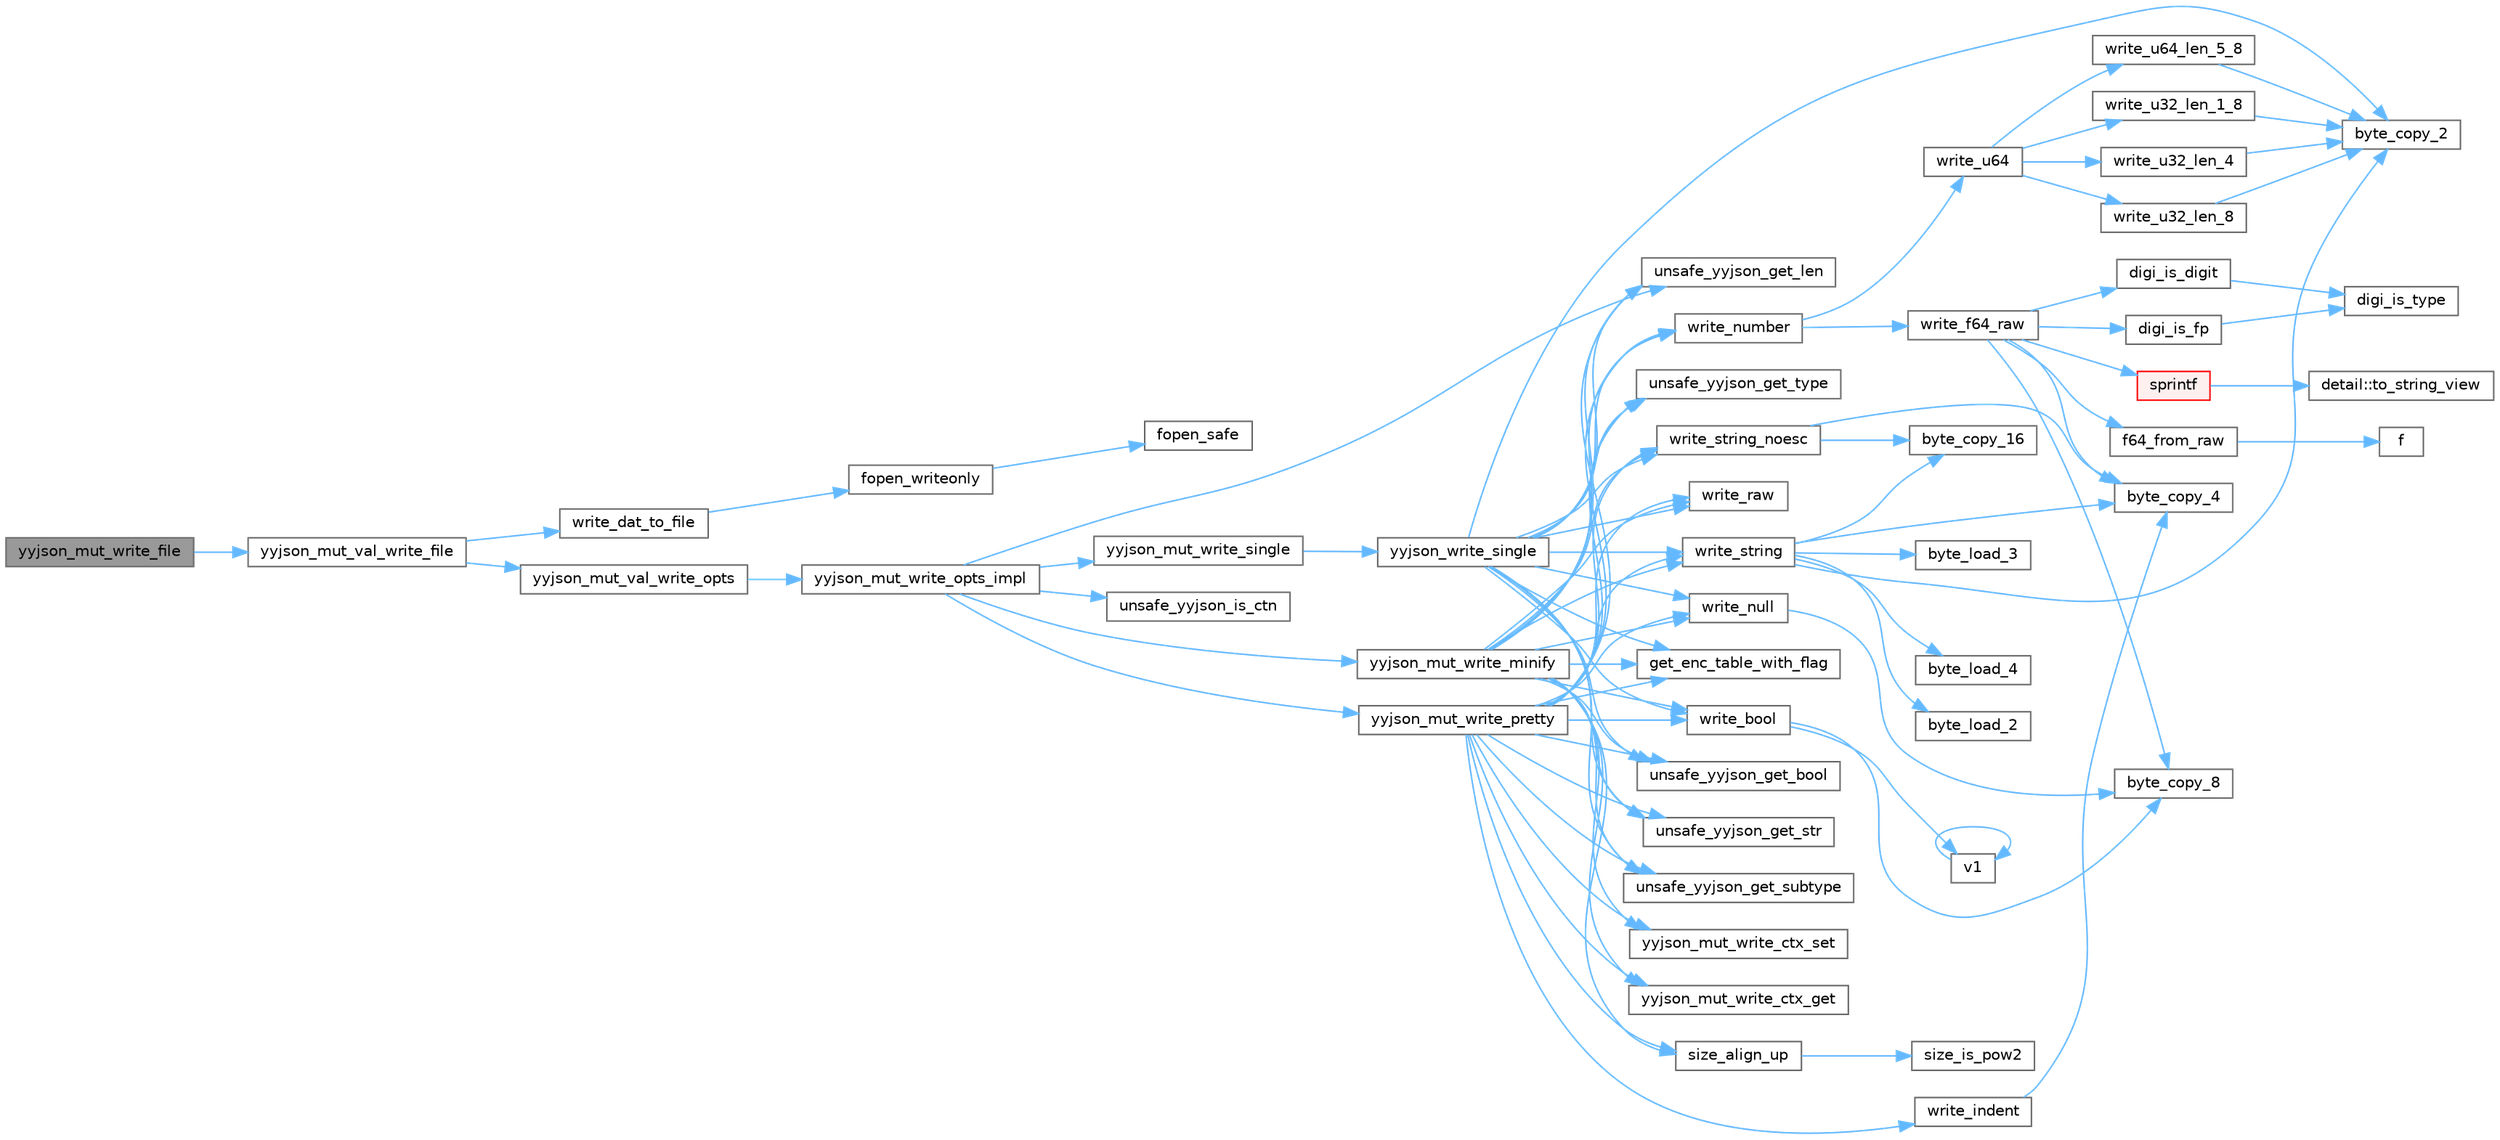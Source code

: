digraph "yyjson_mut_write_file"
{
 // LATEX_PDF_SIZE
  bgcolor="transparent";
  edge [fontname=Helvetica,fontsize=10,labelfontname=Helvetica,labelfontsize=10];
  node [fontname=Helvetica,fontsize=10,shape=box,height=0.2,width=0.4];
  rankdir="LR";
  Node1 [id="Node000001",label="yyjson_mut_write_file",height=0.2,width=0.4,color="gray40", fillcolor="grey60", style="filled", fontcolor="black",tooltip=" "];
  Node1 -> Node2 [id="edge91_Node000001_Node000002",color="steelblue1",style="solid",tooltip=" "];
  Node2 [id="Node000002",label="yyjson_mut_val_write_file",height=0.2,width=0.4,color="grey40", fillcolor="white", style="filled",URL="$yyjson_8c.html#a8a9810ca1ea917038b5a9f0f6e9bd0cb",tooltip=" "];
  Node2 -> Node3 [id="edge92_Node000002_Node000003",color="steelblue1",style="solid",tooltip=" "];
  Node3 [id="Node000003",label="write_dat_to_file",height=0.2,width=0.4,color="grey40", fillcolor="white", style="filled",URL="$yyjson_8c.html#a5fd11ce8d85dbe05203a501b4280e953",tooltip=" "];
  Node3 -> Node4 [id="edge93_Node000003_Node000004",color="steelblue1",style="solid",tooltip=" "];
  Node4 [id="Node000004",label="fopen_writeonly",height=0.2,width=0.4,color="grey40", fillcolor="white", style="filled",URL="$yyjson_8c.html#abaf8e2ac34796fc7ac4c65f91aac1f0b",tooltip=" "];
  Node4 -> Node5 [id="edge94_Node000004_Node000005",color="steelblue1",style="solid",tooltip=" "];
  Node5 [id="Node000005",label="fopen_safe",height=0.2,width=0.4,color="grey40", fillcolor="white", style="filled",URL="$yyjson_8c.html#a74511b3384b24165891c46e093354e8d",tooltip=" "];
  Node2 -> Node6 [id="edge95_Node000002_Node000006",color="steelblue1",style="solid",tooltip=" "];
  Node6 [id="Node000006",label="yyjson_mut_val_write_opts",height=0.2,width=0.4,color="grey40", fillcolor="white", style="filled",URL="$yyjson_8c.html#aa81190c624ca865e34e8492c4987feef",tooltip=" "];
  Node6 -> Node7 [id="edge96_Node000006_Node000007",color="steelblue1",style="solid",tooltip=" "];
  Node7 [id="Node000007",label="yyjson_mut_write_opts_impl",height=0.2,width=0.4,color="grey40", fillcolor="white", style="filled",URL="$yyjson_8c.html#a9419498fed912dda63693d15ff91c74c",tooltip=" "];
  Node7 -> Node8 [id="edge97_Node000007_Node000008",color="steelblue1",style="solid",tooltip=" "];
  Node8 [id="Node000008",label="unsafe_yyjson_get_len",height=0.2,width=0.4,color="grey40", fillcolor="white", style="filled",URL="$yyjson_8h.html#a445bf8a7f9981e4797bf95db944ddf8f",tooltip=" "];
  Node7 -> Node9 [id="edge98_Node000007_Node000009",color="steelblue1",style="solid",tooltip=" "];
  Node9 [id="Node000009",label="unsafe_yyjson_is_ctn",height=0.2,width=0.4,color="grey40", fillcolor="white", style="filled",URL="$yyjson_8h.html#afe1e8995e63d29297d569c4a848bf5a2",tooltip=" "];
  Node7 -> Node10 [id="edge99_Node000007_Node000010",color="steelblue1",style="solid",tooltip=" "];
  Node10 [id="Node000010",label="yyjson_mut_write_minify",height=0.2,width=0.4,color="grey40", fillcolor="white", style="filled",URL="$yyjson_8c.html#a41b0f7caeaed5e6075fdbad6e37daa44",tooltip=" "];
  Node10 -> Node11 [id="edge100_Node000010_Node000011",color="steelblue1",style="solid",tooltip=" "];
  Node11 [id="Node000011",label="get_enc_table_with_flag",height=0.2,width=0.4,color="grey40", fillcolor="white", style="filled",URL="$yyjson_8c.html#a4b810e39a1c70f479ea48f4b6be239b0",tooltip=" "];
  Node10 -> Node12 [id="edge101_Node000010_Node000012",color="steelblue1",style="solid",tooltip=" "];
  Node12 [id="Node000012",label="size_align_up",height=0.2,width=0.4,color="grey40", fillcolor="white", style="filled",URL="$yyjson_8c.html#aee0ecba3f0e01a145a4bd084c40b53b6",tooltip=" "];
  Node12 -> Node13 [id="edge102_Node000012_Node000013",color="steelblue1",style="solid",tooltip=" "];
  Node13 [id="Node000013",label="size_is_pow2",height=0.2,width=0.4,color="grey40", fillcolor="white", style="filled",URL="$yyjson_8c.html#a9c435a75a5fc566d5382ba2646704a18",tooltip=" "];
  Node10 -> Node14 [id="edge103_Node000010_Node000014",color="steelblue1",style="solid",tooltip=" "];
  Node14 [id="Node000014",label="unsafe_yyjson_get_bool",height=0.2,width=0.4,color="grey40", fillcolor="white", style="filled",URL="$yyjson_8h.html#a3ef8c1e13a7f67eead2d945125769f90",tooltip=" "];
  Node10 -> Node8 [id="edge104_Node000010_Node000008",color="steelblue1",style="solid",tooltip=" "];
  Node10 -> Node15 [id="edge105_Node000010_Node000015",color="steelblue1",style="solid",tooltip=" "];
  Node15 [id="Node000015",label="unsafe_yyjson_get_str",height=0.2,width=0.4,color="grey40", fillcolor="white", style="filled",URL="$yyjson_8h.html#a879b3c14194afd5b60d663640998c020",tooltip=" "];
  Node10 -> Node16 [id="edge106_Node000010_Node000016",color="steelblue1",style="solid",tooltip=" "];
  Node16 [id="Node000016",label="unsafe_yyjson_get_subtype",height=0.2,width=0.4,color="grey40", fillcolor="white", style="filled",URL="$yyjson_8h.html#a735848e46f26bfe3dfb333c7f890205e",tooltip=" "];
  Node10 -> Node17 [id="edge107_Node000010_Node000017",color="steelblue1",style="solid",tooltip=" "];
  Node17 [id="Node000017",label="unsafe_yyjson_get_type",height=0.2,width=0.4,color="grey40", fillcolor="white", style="filled",URL="$yyjson_8h.html#a25aa2b2a33dccb9af7da4576b3cbe6ab",tooltip=" "];
  Node10 -> Node18 [id="edge108_Node000010_Node000018",color="steelblue1",style="solid",tooltip=" "];
  Node18 [id="Node000018",label="write_bool",height=0.2,width=0.4,color="grey40", fillcolor="white", style="filled",URL="$yyjson_8c.html#a8f48aafc5963521f3da75e2448f0d084",tooltip=" "];
  Node18 -> Node19 [id="edge109_Node000018_Node000019",color="steelblue1",style="solid",tooltip=" "];
  Node19 [id="Node000019",label="byte_copy_8",height=0.2,width=0.4,color="grey40", fillcolor="white", style="filled",URL="$yyjson_8c.html#a03dd49c937c12d9a85deaac184d25eb9",tooltip=" "];
  Node18 -> Node20 [id="edge110_Node000018_Node000020",color="steelblue1",style="solid",tooltip=" "];
  Node20 [id="Node000020",label="v1",height=0.2,width=0.4,color="grey40", fillcolor="white", style="filled",URL="$_tutorial___reshape_mat2_vec_8cpp.html#a10bd710692c91bc238f2e1da77730678",tooltip=" "];
  Node20 -> Node20 [id="edge111_Node000020_Node000020",color="steelblue1",style="solid",tooltip=" "];
  Node10 -> Node21 [id="edge112_Node000010_Node000021",color="steelblue1",style="solid",tooltip=" "];
  Node21 [id="Node000021",label="write_null",height=0.2,width=0.4,color="grey40", fillcolor="white", style="filled",URL="$yyjson_8c.html#a9ab2502373a7c2ad7decc10b76c47043",tooltip=" "];
  Node21 -> Node19 [id="edge113_Node000021_Node000019",color="steelblue1",style="solid",tooltip=" "];
  Node10 -> Node22 [id="edge114_Node000010_Node000022",color="steelblue1",style="solid",tooltip=" "];
  Node22 [id="Node000022",label="write_number",height=0.2,width=0.4,color="grey40", fillcolor="white", style="filled",URL="$yyjson_8c.html#a7a6eb98c82d060a1b4b1b25ae9169770",tooltip=" "];
  Node22 -> Node23 [id="edge115_Node000022_Node000023",color="steelblue1",style="solid",tooltip=" "];
  Node23 [id="Node000023",label="write_f64_raw",height=0.2,width=0.4,color="grey40", fillcolor="white", style="filled",URL="$yyjson_8c.html#a429024eddbd3335464adf309aef2db7f",tooltip=" "];
  Node23 -> Node24 [id="edge116_Node000023_Node000024",color="steelblue1",style="solid",tooltip=" "];
  Node24 [id="Node000024",label="byte_copy_4",height=0.2,width=0.4,color="grey40", fillcolor="white", style="filled",URL="$yyjson_8c.html#a98219967baeab34ab615b4ccda0df146",tooltip=" "];
  Node23 -> Node19 [id="edge117_Node000023_Node000019",color="steelblue1",style="solid",tooltip=" "];
  Node23 -> Node25 [id="edge118_Node000023_Node000025",color="steelblue1",style="solid",tooltip=" "];
  Node25 [id="Node000025",label="digi_is_digit",height=0.2,width=0.4,color="grey40", fillcolor="white", style="filled",URL="$yyjson_8c.html#ac16e36c200b16a17041aac1ed37276d7",tooltip=" "];
  Node25 -> Node26 [id="edge119_Node000025_Node000026",color="steelblue1",style="solid",tooltip=" "];
  Node26 [id="Node000026",label="digi_is_type",height=0.2,width=0.4,color="grey40", fillcolor="white", style="filled",URL="$yyjson_8c.html#aae236fd488306e08c5844189ad6d6570",tooltip=" "];
  Node23 -> Node27 [id="edge120_Node000023_Node000027",color="steelblue1",style="solid",tooltip=" "];
  Node27 [id="Node000027",label="digi_is_fp",height=0.2,width=0.4,color="grey40", fillcolor="white", style="filled",URL="$yyjson_8c.html#ac38bca46c8cbb1107ca4188d2eb4fcbe",tooltip=" "];
  Node27 -> Node26 [id="edge121_Node000027_Node000026",color="steelblue1",style="solid",tooltip=" "];
  Node23 -> Node28 [id="edge122_Node000023_Node000028",color="steelblue1",style="solid",tooltip=" "];
  Node28 [id="Node000028",label="f64_from_raw",height=0.2,width=0.4,color="grey40", fillcolor="white", style="filled",URL="$yyjson_8c.html#a7d61d2afe6fefb1935af9086d95ee8a8",tooltip=" "];
  Node28 -> Node29 [id="edge123_Node000028_Node000029",color="steelblue1",style="solid",tooltip=" "];
  Node29 [id="Node000029",label="f",height=0.2,width=0.4,color="grey40", fillcolor="white", style="filled",URL="$cxx11__tensor__map_8cpp.html#a7f507fea02198f6cb81c86640c7b1a4e",tooltip=" "];
  Node23 -> Node30 [id="edge124_Node000023_Node000030",color="steelblue1",style="solid",tooltip=" "];
  Node30 [id="Node000030",label="sprintf",height=0.2,width=0.4,color="red", fillcolor="#FFF0F0", style="filled",URL="$printf_8h.html#aa7d2e7e454d3fe606a71504a119dc894",tooltip=" "];
  Node30 -> Node31 [id="edge125_Node000030_Node000031",color="steelblue1",style="solid",tooltip=" "];
  Node31 [id="Node000031",label="detail::to_string_view",height=0.2,width=0.4,color="grey40", fillcolor="white", style="filled",URL="$namespacedetail.html#abeae79fa3e1eded2d8fbd56cc9f0960e",tooltip=" "];
  Node22 -> Node60 [id="edge126_Node000022_Node000060",color="steelblue1",style="solid",tooltip=" "];
  Node60 [id="Node000060",label="write_u64",height=0.2,width=0.4,color="grey40", fillcolor="white", style="filled",URL="$yyjson_8c.html#aa2f06c8a20b378eb29cfe95d0af5c95e",tooltip=" "];
  Node60 -> Node61 [id="edge127_Node000060_Node000061",color="steelblue1",style="solid",tooltip=" "];
  Node61 [id="Node000061",label="write_u32_len_1_8",height=0.2,width=0.4,color="grey40", fillcolor="white", style="filled",URL="$yyjson_8c.html#a5a7d8b8a37067ca47adb0b419814ef9a",tooltip=" "];
  Node61 -> Node62 [id="edge128_Node000061_Node000062",color="steelblue1",style="solid",tooltip=" "];
  Node62 [id="Node000062",label="byte_copy_2",height=0.2,width=0.4,color="grey40", fillcolor="white", style="filled",URL="$yyjson_8c.html#ac6a11726824f52b6413a67488f5a3152",tooltip=" "];
  Node60 -> Node63 [id="edge129_Node000060_Node000063",color="steelblue1",style="solid",tooltip=" "];
  Node63 [id="Node000063",label="write_u32_len_4",height=0.2,width=0.4,color="grey40", fillcolor="white", style="filled",URL="$yyjson_8c.html#ae5ef2b18cbf8ab8c261b23aab6d3bea3",tooltip=" "];
  Node63 -> Node62 [id="edge130_Node000063_Node000062",color="steelblue1",style="solid",tooltip=" "];
  Node60 -> Node64 [id="edge131_Node000060_Node000064",color="steelblue1",style="solid",tooltip=" "];
  Node64 [id="Node000064",label="write_u32_len_8",height=0.2,width=0.4,color="grey40", fillcolor="white", style="filled",URL="$yyjson_8c.html#ab1d9fcbafc860e770ed5aa9fc70577fc",tooltip=" "];
  Node64 -> Node62 [id="edge132_Node000064_Node000062",color="steelblue1",style="solid",tooltip=" "];
  Node60 -> Node65 [id="edge133_Node000060_Node000065",color="steelblue1",style="solid",tooltip=" "];
  Node65 [id="Node000065",label="write_u64_len_5_8",height=0.2,width=0.4,color="grey40", fillcolor="white", style="filled",URL="$yyjson_8c.html#a5b33c978167aa4a5c34d27715c133757",tooltip=" "];
  Node65 -> Node62 [id="edge134_Node000065_Node000062",color="steelblue1",style="solid",tooltip=" "];
  Node10 -> Node66 [id="edge135_Node000010_Node000066",color="steelblue1",style="solid",tooltip=" "];
  Node66 [id="Node000066",label="write_raw",height=0.2,width=0.4,color="grey40", fillcolor="white", style="filled",URL="$yyjson_8c.html#a595a43099038f73ab0af2b4209b1f0fd",tooltip=" "];
  Node10 -> Node67 [id="edge136_Node000010_Node000067",color="steelblue1",style="solid",tooltip=" "];
  Node67 [id="Node000067",label="write_string",height=0.2,width=0.4,color="grey40", fillcolor="white", style="filled",URL="$yyjson_8c.html#a1aadf662e6fc22a6419db27146e38472",tooltip=" "];
  Node67 -> Node68 [id="edge137_Node000067_Node000068",color="steelblue1",style="solid",tooltip=" "];
  Node68 [id="Node000068",label="byte_copy_16",height=0.2,width=0.4,color="grey40", fillcolor="white", style="filled",URL="$yyjson_8c.html#a1720d43cc1ae5984a4e5751dbe7301a0",tooltip=" "];
  Node67 -> Node62 [id="edge138_Node000067_Node000062",color="steelblue1",style="solid",tooltip=" "];
  Node67 -> Node24 [id="edge139_Node000067_Node000024",color="steelblue1",style="solid",tooltip=" "];
  Node67 -> Node69 [id="edge140_Node000067_Node000069",color="steelblue1",style="solid",tooltip=" "];
  Node69 [id="Node000069",label="byte_load_2",height=0.2,width=0.4,color="grey40", fillcolor="white", style="filled",URL="$yyjson_8c.html#abd106e94ebb52b1b9c0e79e2246f24bd",tooltip=" "];
  Node67 -> Node70 [id="edge141_Node000067_Node000070",color="steelblue1",style="solid",tooltip=" "];
  Node70 [id="Node000070",label="byte_load_3",height=0.2,width=0.4,color="grey40", fillcolor="white", style="filled",URL="$yyjson_8c.html#a31005a45113248534b4ae663dc0a85f3",tooltip=" "];
  Node67 -> Node71 [id="edge142_Node000067_Node000071",color="steelblue1",style="solid",tooltip=" "];
  Node71 [id="Node000071",label="byte_load_4",height=0.2,width=0.4,color="grey40", fillcolor="white", style="filled",URL="$yyjson_8c.html#a87c460a03bebacd0dcdad97440488c2b",tooltip=" "];
  Node10 -> Node72 [id="edge143_Node000010_Node000072",color="steelblue1",style="solid",tooltip=" "];
  Node72 [id="Node000072",label="write_string_noesc",height=0.2,width=0.4,color="grey40", fillcolor="white", style="filled",URL="$yyjson_8c.html#ab1d27351bed7d1f6f632f75dcf9846de",tooltip=" "];
  Node72 -> Node68 [id="edge144_Node000072_Node000068",color="steelblue1",style="solid",tooltip=" "];
  Node72 -> Node24 [id="edge145_Node000072_Node000024",color="steelblue1",style="solid",tooltip=" "];
  Node10 -> Node73 [id="edge146_Node000010_Node000073",color="steelblue1",style="solid",tooltip=" "];
  Node73 [id="Node000073",label="yyjson_mut_write_ctx_get",height=0.2,width=0.4,color="grey40", fillcolor="white", style="filled",URL="$yyjson_8c.html#a7330d6789bda008b50a3a964e17629c4",tooltip=" "];
  Node10 -> Node74 [id="edge147_Node000010_Node000074",color="steelblue1",style="solid",tooltip=" "];
  Node74 [id="Node000074",label="yyjson_mut_write_ctx_set",height=0.2,width=0.4,color="grey40", fillcolor="white", style="filled",URL="$yyjson_8c.html#ad170c12cec69275d5f79d760bd3b1a0a",tooltip=" "];
  Node7 -> Node75 [id="edge148_Node000007_Node000075",color="steelblue1",style="solid",tooltip=" "];
  Node75 [id="Node000075",label="yyjson_mut_write_pretty",height=0.2,width=0.4,color="grey40", fillcolor="white", style="filled",URL="$yyjson_8c.html#a5bd41dfbb867b6521e1f7571f3615b0f",tooltip=" "];
  Node75 -> Node11 [id="edge149_Node000075_Node000011",color="steelblue1",style="solid",tooltip=" "];
  Node75 -> Node12 [id="edge150_Node000075_Node000012",color="steelblue1",style="solid",tooltip=" "];
  Node75 -> Node14 [id="edge151_Node000075_Node000014",color="steelblue1",style="solid",tooltip=" "];
  Node75 -> Node8 [id="edge152_Node000075_Node000008",color="steelblue1",style="solid",tooltip=" "];
  Node75 -> Node15 [id="edge153_Node000075_Node000015",color="steelblue1",style="solid",tooltip=" "];
  Node75 -> Node16 [id="edge154_Node000075_Node000016",color="steelblue1",style="solid",tooltip=" "];
  Node75 -> Node17 [id="edge155_Node000075_Node000017",color="steelblue1",style="solid",tooltip=" "];
  Node75 -> Node18 [id="edge156_Node000075_Node000018",color="steelblue1",style="solid",tooltip=" "];
  Node75 -> Node76 [id="edge157_Node000075_Node000076",color="steelblue1",style="solid",tooltip=" "];
  Node76 [id="Node000076",label="write_indent",height=0.2,width=0.4,color="grey40", fillcolor="white", style="filled",URL="$yyjson_8c.html#ac6e21689f9ccf3981672a321d7d02e47",tooltip=" "];
  Node76 -> Node24 [id="edge158_Node000076_Node000024",color="steelblue1",style="solid",tooltip=" "];
  Node75 -> Node21 [id="edge159_Node000075_Node000021",color="steelblue1",style="solid",tooltip=" "];
  Node75 -> Node22 [id="edge160_Node000075_Node000022",color="steelblue1",style="solid",tooltip=" "];
  Node75 -> Node66 [id="edge161_Node000075_Node000066",color="steelblue1",style="solid",tooltip=" "];
  Node75 -> Node67 [id="edge162_Node000075_Node000067",color="steelblue1",style="solid",tooltip=" "];
  Node75 -> Node72 [id="edge163_Node000075_Node000072",color="steelblue1",style="solid",tooltip=" "];
  Node75 -> Node73 [id="edge164_Node000075_Node000073",color="steelblue1",style="solid",tooltip=" "];
  Node75 -> Node74 [id="edge165_Node000075_Node000074",color="steelblue1",style="solid",tooltip=" "];
  Node7 -> Node77 [id="edge166_Node000007_Node000077",color="steelblue1",style="solid",tooltip=" "];
  Node77 [id="Node000077",label="yyjson_mut_write_single",height=0.2,width=0.4,color="grey40", fillcolor="white", style="filled",URL="$yyjson_8c.html#a6453eece4aede41c7d909075ad2980e0",tooltip=" "];
  Node77 -> Node78 [id="edge167_Node000077_Node000078",color="steelblue1",style="solid",tooltip=" "];
  Node78 [id="Node000078",label="yyjson_write_single",height=0.2,width=0.4,color="grey40", fillcolor="white", style="filled",URL="$yyjson_8c.html#a083e9d39ef4daa8ddc5c6474ccf5e468",tooltip=" "];
  Node78 -> Node62 [id="edge168_Node000078_Node000062",color="steelblue1",style="solid",tooltip=" "];
  Node78 -> Node11 [id="edge169_Node000078_Node000011",color="steelblue1",style="solid",tooltip=" "];
  Node78 -> Node14 [id="edge170_Node000078_Node000014",color="steelblue1",style="solid",tooltip=" "];
  Node78 -> Node8 [id="edge171_Node000078_Node000008",color="steelblue1",style="solid",tooltip=" "];
  Node78 -> Node15 [id="edge172_Node000078_Node000015",color="steelblue1",style="solid",tooltip=" "];
  Node78 -> Node16 [id="edge173_Node000078_Node000016",color="steelblue1",style="solid",tooltip=" "];
  Node78 -> Node17 [id="edge174_Node000078_Node000017",color="steelblue1",style="solid",tooltip=" "];
  Node78 -> Node18 [id="edge175_Node000078_Node000018",color="steelblue1",style="solid",tooltip=" "];
  Node78 -> Node21 [id="edge176_Node000078_Node000021",color="steelblue1",style="solid",tooltip=" "];
  Node78 -> Node22 [id="edge177_Node000078_Node000022",color="steelblue1",style="solid",tooltip=" "];
  Node78 -> Node66 [id="edge178_Node000078_Node000066",color="steelblue1",style="solid",tooltip=" "];
  Node78 -> Node67 [id="edge179_Node000078_Node000067",color="steelblue1",style="solid",tooltip=" "];
  Node78 -> Node72 [id="edge180_Node000078_Node000072",color="steelblue1",style="solid",tooltip=" "];
}
